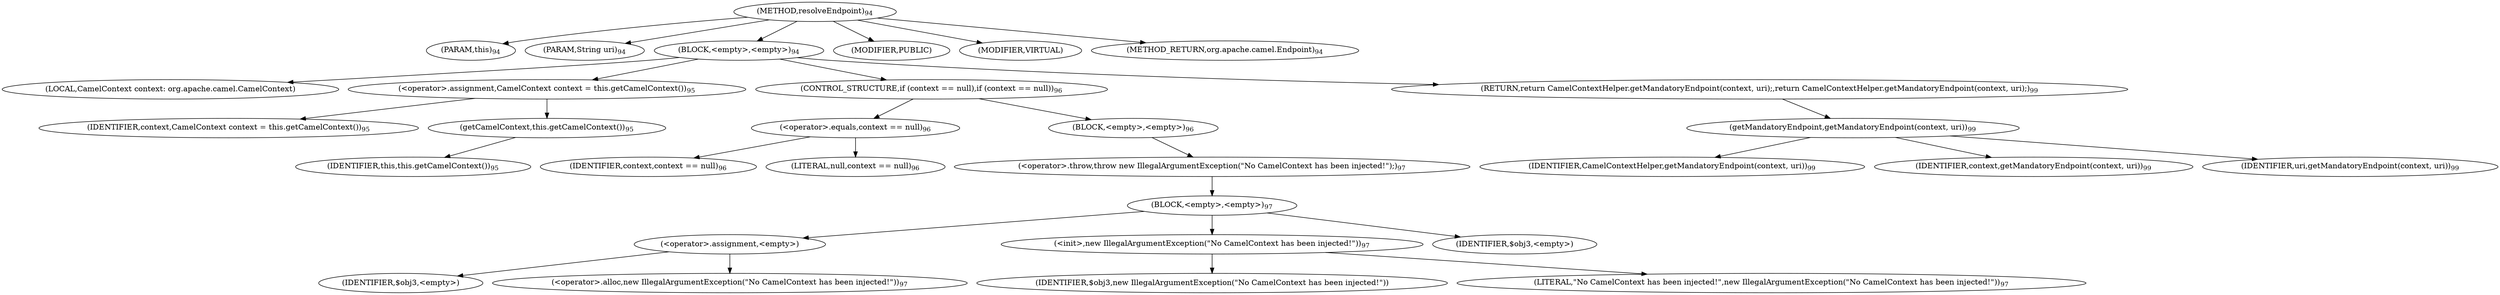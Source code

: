 digraph "resolveEndpoint" {  
"262" [label = <(METHOD,resolveEndpoint)<SUB>94</SUB>> ]
"12" [label = <(PARAM,this)<SUB>94</SUB>> ]
"263" [label = <(PARAM,String uri)<SUB>94</SUB>> ]
"264" [label = <(BLOCK,&lt;empty&gt;,&lt;empty&gt;)<SUB>94</SUB>> ]
"265" [label = <(LOCAL,CamelContext context: org.apache.camel.CamelContext)> ]
"266" [label = <(&lt;operator&gt;.assignment,CamelContext context = this.getCamelContext())<SUB>95</SUB>> ]
"267" [label = <(IDENTIFIER,context,CamelContext context = this.getCamelContext())<SUB>95</SUB>> ]
"268" [label = <(getCamelContext,this.getCamelContext())<SUB>95</SUB>> ]
"11" [label = <(IDENTIFIER,this,this.getCamelContext())<SUB>95</SUB>> ]
"269" [label = <(CONTROL_STRUCTURE,if (context == null),if (context == null))<SUB>96</SUB>> ]
"270" [label = <(&lt;operator&gt;.equals,context == null)<SUB>96</SUB>> ]
"271" [label = <(IDENTIFIER,context,context == null)<SUB>96</SUB>> ]
"272" [label = <(LITERAL,null,context == null)<SUB>96</SUB>> ]
"273" [label = <(BLOCK,&lt;empty&gt;,&lt;empty&gt;)<SUB>96</SUB>> ]
"274" [label = <(&lt;operator&gt;.throw,throw new IllegalArgumentException(&quot;No CamelContext has been injected!&quot;);)<SUB>97</SUB>> ]
"275" [label = <(BLOCK,&lt;empty&gt;,&lt;empty&gt;)<SUB>97</SUB>> ]
"276" [label = <(&lt;operator&gt;.assignment,&lt;empty&gt;)> ]
"277" [label = <(IDENTIFIER,$obj3,&lt;empty&gt;)> ]
"278" [label = <(&lt;operator&gt;.alloc,new IllegalArgumentException(&quot;No CamelContext has been injected!&quot;))<SUB>97</SUB>> ]
"279" [label = <(&lt;init&gt;,new IllegalArgumentException(&quot;No CamelContext has been injected!&quot;))<SUB>97</SUB>> ]
"280" [label = <(IDENTIFIER,$obj3,new IllegalArgumentException(&quot;No CamelContext has been injected!&quot;))> ]
"281" [label = <(LITERAL,&quot;No CamelContext has been injected!&quot;,new IllegalArgumentException(&quot;No CamelContext has been injected!&quot;))<SUB>97</SUB>> ]
"282" [label = <(IDENTIFIER,$obj3,&lt;empty&gt;)> ]
"283" [label = <(RETURN,return CamelContextHelper.getMandatoryEndpoint(context, uri);,return CamelContextHelper.getMandatoryEndpoint(context, uri);)<SUB>99</SUB>> ]
"284" [label = <(getMandatoryEndpoint,getMandatoryEndpoint(context, uri))<SUB>99</SUB>> ]
"285" [label = <(IDENTIFIER,CamelContextHelper,getMandatoryEndpoint(context, uri))<SUB>99</SUB>> ]
"286" [label = <(IDENTIFIER,context,getMandatoryEndpoint(context, uri))<SUB>99</SUB>> ]
"287" [label = <(IDENTIFIER,uri,getMandatoryEndpoint(context, uri))<SUB>99</SUB>> ]
"288" [label = <(MODIFIER,PUBLIC)> ]
"289" [label = <(MODIFIER,VIRTUAL)> ]
"290" [label = <(METHOD_RETURN,org.apache.camel.Endpoint)<SUB>94</SUB>> ]
  "262" -> "12" 
  "262" -> "263" 
  "262" -> "264" 
  "262" -> "288" 
  "262" -> "289" 
  "262" -> "290" 
  "264" -> "265" 
  "264" -> "266" 
  "264" -> "269" 
  "264" -> "283" 
  "266" -> "267" 
  "266" -> "268" 
  "268" -> "11" 
  "269" -> "270" 
  "269" -> "273" 
  "270" -> "271" 
  "270" -> "272" 
  "273" -> "274" 
  "274" -> "275" 
  "275" -> "276" 
  "275" -> "279" 
  "275" -> "282" 
  "276" -> "277" 
  "276" -> "278" 
  "279" -> "280" 
  "279" -> "281" 
  "283" -> "284" 
  "284" -> "285" 
  "284" -> "286" 
  "284" -> "287" 
}
